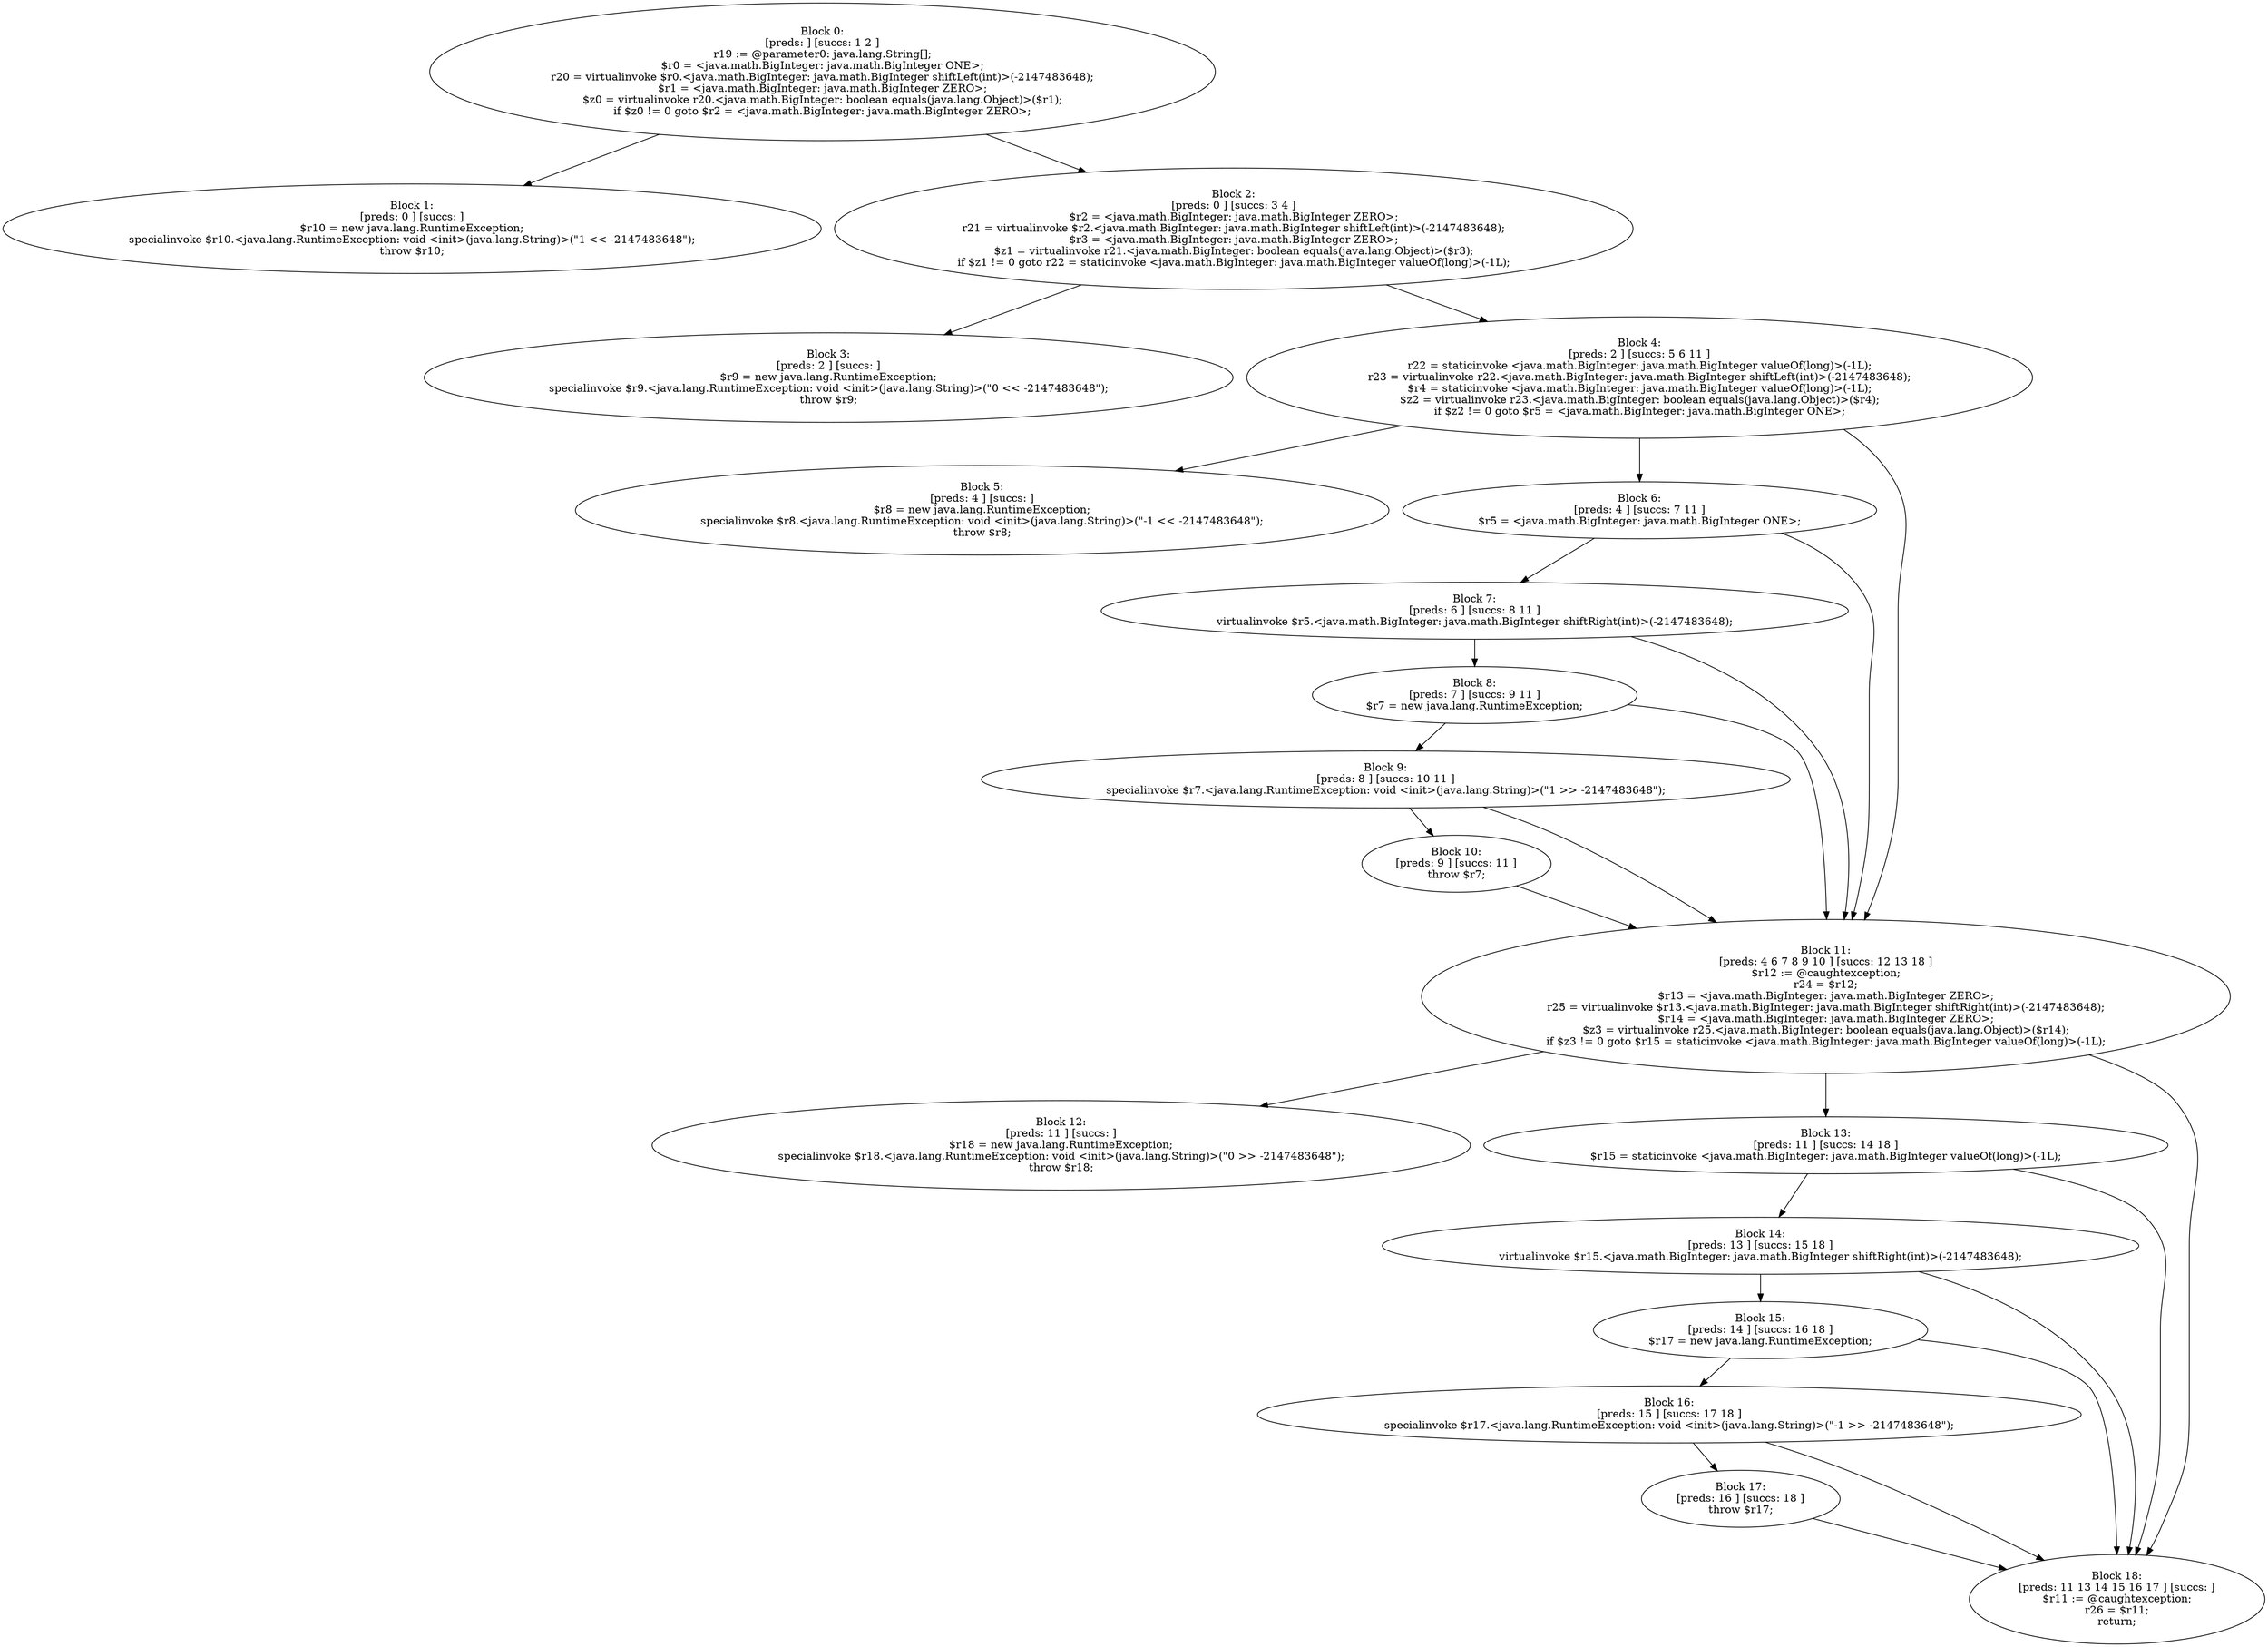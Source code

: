 digraph "unitGraph" {
    "Block 0:
[preds: ] [succs: 1 2 ]
r19 := @parameter0: java.lang.String[];
$r0 = <java.math.BigInteger: java.math.BigInteger ONE>;
r20 = virtualinvoke $r0.<java.math.BigInteger: java.math.BigInteger shiftLeft(int)>(-2147483648);
$r1 = <java.math.BigInteger: java.math.BigInteger ZERO>;
$z0 = virtualinvoke r20.<java.math.BigInteger: boolean equals(java.lang.Object)>($r1);
if $z0 != 0 goto $r2 = <java.math.BigInteger: java.math.BigInteger ZERO>;
"
    "Block 1:
[preds: 0 ] [succs: ]
$r10 = new java.lang.RuntimeException;
specialinvoke $r10.<java.lang.RuntimeException: void <init>(java.lang.String)>(\"1 << -2147483648\");
throw $r10;
"
    "Block 2:
[preds: 0 ] [succs: 3 4 ]
$r2 = <java.math.BigInteger: java.math.BigInteger ZERO>;
r21 = virtualinvoke $r2.<java.math.BigInteger: java.math.BigInteger shiftLeft(int)>(-2147483648);
$r3 = <java.math.BigInteger: java.math.BigInteger ZERO>;
$z1 = virtualinvoke r21.<java.math.BigInteger: boolean equals(java.lang.Object)>($r3);
if $z1 != 0 goto r22 = staticinvoke <java.math.BigInteger: java.math.BigInteger valueOf(long)>(-1L);
"
    "Block 3:
[preds: 2 ] [succs: ]
$r9 = new java.lang.RuntimeException;
specialinvoke $r9.<java.lang.RuntimeException: void <init>(java.lang.String)>(\"0 << -2147483648\");
throw $r9;
"
    "Block 4:
[preds: 2 ] [succs: 5 6 11 ]
r22 = staticinvoke <java.math.BigInteger: java.math.BigInteger valueOf(long)>(-1L);
r23 = virtualinvoke r22.<java.math.BigInteger: java.math.BigInteger shiftLeft(int)>(-2147483648);
$r4 = staticinvoke <java.math.BigInteger: java.math.BigInteger valueOf(long)>(-1L);
$z2 = virtualinvoke r23.<java.math.BigInteger: boolean equals(java.lang.Object)>($r4);
if $z2 != 0 goto $r5 = <java.math.BigInteger: java.math.BigInteger ONE>;
"
    "Block 5:
[preds: 4 ] [succs: ]
$r8 = new java.lang.RuntimeException;
specialinvoke $r8.<java.lang.RuntimeException: void <init>(java.lang.String)>(\"-1 << -2147483648\");
throw $r8;
"
    "Block 6:
[preds: 4 ] [succs: 7 11 ]
$r5 = <java.math.BigInteger: java.math.BigInteger ONE>;
"
    "Block 7:
[preds: 6 ] [succs: 8 11 ]
virtualinvoke $r5.<java.math.BigInteger: java.math.BigInteger shiftRight(int)>(-2147483648);
"
    "Block 8:
[preds: 7 ] [succs: 9 11 ]
$r7 = new java.lang.RuntimeException;
"
    "Block 9:
[preds: 8 ] [succs: 10 11 ]
specialinvoke $r7.<java.lang.RuntimeException: void <init>(java.lang.String)>(\"1 >> -2147483648\");
"
    "Block 10:
[preds: 9 ] [succs: 11 ]
throw $r7;
"
    "Block 11:
[preds: 4 6 7 8 9 10 ] [succs: 12 13 18 ]
$r12 := @caughtexception;
r24 = $r12;
$r13 = <java.math.BigInteger: java.math.BigInteger ZERO>;
r25 = virtualinvoke $r13.<java.math.BigInteger: java.math.BigInteger shiftRight(int)>(-2147483648);
$r14 = <java.math.BigInteger: java.math.BigInteger ZERO>;
$z3 = virtualinvoke r25.<java.math.BigInteger: boolean equals(java.lang.Object)>($r14);
if $z3 != 0 goto $r15 = staticinvoke <java.math.BigInteger: java.math.BigInteger valueOf(long)>(-1L);
"
    "Block 12:
[preds: 11 ] [succs: ]
$r18 = new java.lang.RuntimeException;
specialinvoke $r18.<java.lang.RuntimeException: void <init>(java.lang.String)>(\"0 >> -2147483648\");
throw $r18;
"
    "Block 13:
[preds: 11 ] [succs: 14 18 ]
$r15 = staticinvoke <java.math.BigInteger: java.math.BigInteger valueOf(long)>(-1L);
"
    "Block 14:
[preds: 13 ] [succs: 15 18 ]
virtualinvoke $r15.<java.math.BigInteger: java.math.BigInteger shiftRight(int)>(-2147483648);
"
    "Block 15:
[preds: 14 ] [succs: 16 18 ]
$r17 = new java.lang.RuntimeException;
"
    "Block 16:
[preds: 15 ] [succs: 17 18 ]
specialinvoke $r17.<java.lang.RuntimeException: void <init>(java.lang.String)>(\"-1 >> -2147483648\");
"
    "Block 17:
[preds: 16 ] [succs: 18 ]
throw $r17;
"
    "Block 18:
[preds: 11 13 14 15 16 17 ] [succs: ]
$r11 := @caughtexception;
r26 = $r11;
return;
"
    "Block 0:
[preds: ] [succs: 1 2 ]
r19 := @parameter0: java.lang.String[];
$r0 = <java.math.BigInteger: java.math.BigInteger ONE>;
r20 = virtualinvoke $r0.<java.math.BigInteger: java.math.BigInteger shiftLeft(int)>(-2147483648);
$r1 = <java.math.BigInteger: java.math.BigInteger ZERO>;
$z0 = virtualinvoke r20.<java.math.BigInteger: boolean equals(java.lang.Object)>($r1);
if $z0 != 0 goto $r2 = <java.math.BigInteger: java.math.BigInteger ZERO>;
"->"Block 1:
[preds: 0 ] [succs: ]
$r10 = new java.lang.RuntimeException;
specialinvoke $r10.<java.lang.RuntimeException: void <init>(java.lang.String)>(\"1 << -2147483648\");
throw $r10;
";
    "Block 0:
[preds: ] [succs: 1 2 ]
r19 := @parameter0: java.lang.String[];
$r0 = <java.math.BigInteger: java.math.BigInteger ONE>;
r20 = virtualinvoke $r0.<java.math.BigInteger: java.math.BigInteger shiftLeft(int)>(-2147483648);
$r1 = <java.math.BigInteger: java.math.BigInteger ZERO>;
$z0 = virtualinvoke r20.<java.math.BigInteger: boolean equals(java.lang.Object)>($r1);
if $z0 != 0 goto $r2 = <java.math.BigInteger: java.math.BigInteger ZERO>;
"->"Block 2:
[preds: 0 ] [succs: 3 4 ]
$r2 = <java.math.BigInteger: java.math.BigInteger ZERO>;
r21 = virtualinvoke $r2.<java.math.BigInteger: java.math.BigInteger shiftLeft(int)>(-2147483648);
$r3 = <java.math.BigInteger: java.math.BigInteger ZERO>;
$z1 = virtualinvoke r21.<java.math.BigInteger: boolean equals(java.lang.Object)>($r3);
if $z1 != 0 goto r22 = staticinvoke <java.math.BigInteger: java.math.BigInteger valueOf(long)>(-1L);
";
    "Block 2:
[preds: 0 ] [succs: 3 4 ]
$r2 = <java.math.BigInteger: java.math.BigInteger ZERO>;
r21 = virtualinvoke $r2.<java.math.BigInteger: java.math.BigInteger shiftLeft(int)>(-2147483648);
$r3 = <java.math.BigInteger: java.math.BigInteger ZERO>;
$z1 = virtualinvoke r21.<java.math.BigInteger: boolean equals(java.lang.Object)>($r3);
if $z1 != 0 goto r22 = staticinvoke <java.math.BigInteger: java.math.BigInteger valueOf(long)>(-1L);
"->"Block 3:
[preds: 2 ] [succs: ]
$r9 = new java.lang.RuntimeException;
specialinvoke $r9.<java.lang.RuntimeException: void <init>(java.lang.String)>(\"0 << -2147483648\");
throw $r9;
";
    "Block 2:
[preds: 0 ] [succs: 3 4 ]
$r2 = <java.math.BigInteger: java.math.BigInteger ZERO>;
r21 = virtualinvoke $r2.<java.math.BigInteger: java.math.BigInteger shiftLeft(int)>(-2147483648);
$r3 = <java.math.BigInteger: java.math.BigInteger ZERO>;
$z1 = virtualinvoke r21.<java.math.BigInteger: boolean equals(java.lang.Object)>($r3);
if $z1 != 0 goto r22 = staticinvoke <java.math.BigInteger: java.math.BigInteger valueOf(long)>(-1L);
"->"Block 4:
[preds: 2 ] [succs: 5 6 11 ]
r22 = staticinvoke <java.math.BigInteger: java.math.BigInteger valueOf(long)>(-1L);
r23 = virtualinvoke r22.<java.math.BigInteger: java.math.BigInteger shiftLeft(int)>(-2147483648);
$r4 = staticinvoke <java.math.BigInteger: java.math.BigInteger valueOf(long)>(-1L);
$z2 = virtualinvoke r23.<java.math.BigInteger: boolean equals(java.lang.Object)>($r4);
if $z2 != 0 goto $r5 = <java.math.BigInteger: java.math.BigInteger ONE>;
";
    "Block 4:
[preds: 2 ] [succs: 5 6 11 ]
r22 = staticinvoke <java.math.BigInteger: java.math.BigInteger valueOf(long)>(-1L);
r23 = virtualinvoke r22.<java.math.BigInteger: java.math.BigInteger shiftLeft(int)>(-2147483648);
$r4 = staticinvoke <java.math.BigInteger: java.math.BigInteger valueOf(long)>(-1L);
$z2 = virtualinvoke r23.<java.math.BigInteger: boolean equals(java.lang.Object)>($r4);
if $z2 != 0 goto $r5 = <java.math.BigInteger: java.math.BigInteger ONE>;
"->"Block 5:
[preds: 4 ] [succs: ]
$r8 = new java.lang.RuntimeException;
specialinvoke $r8.<java.lang.RuntimeException: void <init>(java.lang.String)>(\"-1 << -2147483648\");
throw $r8;
";
    "Block 4:
[preds: 2 ] [succs: 5 6 11 ]
r22 = staticinvoke <java.math.BigInteger: java.math.BigInteger valueOf(long)>(-1L);
r23 = virtualinvoke r22.<java.math.BigInteger: java.math.BigInteger shiftLeft(int)>(-2147483648);
$r4 = staticinvoke <java.math.BigInteger: java.math.BigInteger valueOf(long)>(-1L);
$z2 = virtualinvoke r23.<java.math.BigInteger: boolean equals(java.lang.Object)>($r4);
if $z2 != 0 goto $r5 = <java.math.BigInteger: java.math.BigInteger ONE>;
"->"Block 6:
[preds: 4 ] [succs: 7 11 ]
$r5 = <java.math.BigInteger: java.math.BigInteger ONE>;
";
    "Block 4:
[preds: 2 ] [succs: 5 6 11 ]
r22 = staticinvoke <java.math.BigInteger: java.math.BigInteger valueOf(long)>(-1L);
r23 = virtualinvoke r22.<java.math.BigInteger: java.math.BigInteger shiftLeft(int)>(-2147483648);
$r4 = staticinvoke <java.math.BigInteger: java.math.BigInteger valueOf(long)>(-1L);
$z2 = virtualinvoke r23.<java.math.BigInteger: boolean equals(java.lang.Object)>($r4);
if $z2 != 0 goto $r5 = <java.math.BigInteger: java.math.BigInteger ONE>;
"->"Block 11:
[preds: 4 6 7 8 9 10 ] [succs: 12 13 18 ]
$r12 := @caughtexception;
r24 = $r12;
$r13 = <java.math.BigInteger: java.math.BigInteger ZERO>;
r25 = virtualinvoke $r13.<java.math.BigInteger: java.math.BigInteger shiftRight(int)>(-2147483648);
$r14 = <java.math.BigInteger: java.math.BigInteger ZERO>;
$z3 = virtualinvoke r25.<java.math.BigInteger: boolean equals(java.lang.Object)>($r14);
if $z3 != 0 goto $r15 = staticinvoke <java.math.BigInteger: java.math.BigInteger valueOf(long)>(-1L);
";
    "Block 6:
[preds: 4 ] [succs: 7 11 ]
$r5 = <java.math.BigInteger: java.math.BigInteger ONE>;
"->"Block 7:
[preds: 6 ] [succs: 8 11 ]
virtualinvoke $r5.<java.math.BigInteger: java.math.BigInteger shiftRight(int)>(-2147483648);
";
    "Block 6:
[preds: 4 ] [succs: 7 11 ]
$r5 = <java.math.BigInteger: java.math.BigInteger ONE>;
"->"Block 11:
[preds: 4 6 7 8 9 10 ] [succs: 12 13 18 ]
$r12 := @caughtexception;
r24 = $r12;
$r13 = <java.math.BigInteger: java.math.BigInteger ZERO>;
r25 = virtualinvoke $r13.<java.math.BigInteger: java.math.BigInteger shiftRight(int)>(-2147483648);
$r14 = <java.math.BigInteger: java.math.BigInteger ZERO>;
$z3 = virtualinvoke r25.<java.math.BigInteger: boolean equals(java.lang.Object)>($r14);
if $z3 != 0 goto $r15 = staticinvoke <java.math.BigInteger: java.math.BigInteger valueOf(long)>(-1L);
";
    "Block 7:
[preds: 6 ] [succs: 8 11 ]
virtualinvoke $r5.<java.math.BigInteger: java.math.BigInteger shiftRight(int)>(-2147483648);
"->"Block 8:
[preds: 7 ] [succs: 9 11 ]
$r7 = new java.lang.RuntimeException;
";
    "Block 7:
[preds: 6 ] [succs: 8 11 ]
virtualinvoke $r5.<java.math.BigInteger: java.math.BigInteger shiftRight(int)>(-2147483648);
"->"Block 11:
[preds: 4 6 7 8 9 10 ] [succs: 12 13 18 ]
$r12 := @caughtexception;
r24 = $r12;
$r13 = <java.math.BigInteger: java.math.BigInteger ZERO>;
r25 = virtualinvoke $r13.<java.math.BigInteger: java.math.BigInteger shiftRight(int)>(-2147483648);
$r14 = <java.math.BigInteger: java.math.BigInteger ZERO>;
$z3 = virtualinvoke r25.<java.math.BigInteger: boolean equals(java.lang.Object)>($r14);
if $z3 != 0 goto $r15 = staticinvoke <java.math.BigInteger: java.math.BigInteger valueOf(long)>(-1L);
";
    "Block 8:
[preds: 7 ] [succs: 9 11 ]
$r7 = new java.lang.RuntimeException;
"->"Block 9:
[preds: 8 ] [succs: 10 11 ]
specialinvoke $r7.<java.lang.RuntimeException: void <init>(java.lang.String)>(\"1 >> -2147483648\");
";
    "Block 8:
[preds: 7 ] [succs: 9 11 ]
$r7 = new java.lang.RuntimeException;
"->"Block 11:
[preds: 4 6 7 8 9 10 ] [succs: 12 13 18 ]
$r12 := @caughtexception;
r24 = $r12;
$r13 = <java.math.BigInteger: java.math.BigInteger ZERO>;
r25 = virtualinvoke $r13.<java.math.BigInteger: java.math.BigInteger shiftRight(int)>(-2147483648);
$r14 = <java.math.BigInteger: java.math.BigInteger ZERO>;
$z3 = virtualinvoke r25.<java.math.BigInteger: boolean equals(java.lang.Object)>($r14);
if $z3 != 0 goto $r15 = staticinvoke <java.math.BigInteger: java.math.BigInteger valueOf(long)>(-1L);
";
    "Block 9:
[preds: 8 ] [succs: 10 11 ]
specialinvoke $r7.<java.lang.RuntimeException: void <init>(java.lang.String)>(\"1 >> -2147483648\");
"->"Block 10:
[preds: 9 ] [succs: 11 ]
throw $r7;
";
    "Block 9:
[preds: 8 ] [succs: 10 11 ]
specialinvoke $r7.<java.lang.RuntimeException: void <init>(java.lang.String)>(\"1 >> -2147483648\");
"->"Block 11:
[preds: 4 6 7 8 9 10 ] [succs: 12 13 18 ]
$r12 := @caughtexception;
r24 = $r12;
$r13 = <java.math.BigInteger: java.math.BigInteger ZERO>;
r25 = virtualinvoke $r13.<java.math.BigInteger: java.math.BigInteger shiftRight(int)>(-2147483648);
$r14 = <java.math.BigInteger: java.math.BigInteger ZERO>;
$z3 = virtualinvoke r25.<java.math.BigInteger: boolean equals(java.lang.Object)>($r14);
if $z3 != 0 goto $r15 = staticinvoke <java.math.BigInteger: java.math.BigInteger valueOf(long)>(-1L);
";
    "Block 10:
[preds: 9 ] [succs: 11 ]
throw $r7;
"->"Block 11:
[preds: 4 6 7 8 9 10 ] [succs: 12 13 18 ]
$r12 := @caughtexception;
r24 = $r12;
$r13 = <java.math.BigInteger: java.math.BigInteger ZERO>;
r25 = virtualinvoke $r13.<java.math.BigInteger: java.math.BigInteger shiftRight(int)>(-2147483648);
$r14 = <java.math.BigInteger: java.math.BigInteger ZERO>;
$z3 = virtualinvoke r25.<java.math.BigInteger: boolean equals(java.lang.Object)>($r14);
if $z3 != 0 goto $r15 = staticinvoke <java.math.BigInteger: java.math.BigInteger valueOf(long)>(-1L);
";
    "Block 11:
[preds: 4 6 7 8 9 10 ] [succs: 12 13 18 ]
$r12 := @caughtexception;
r24 = $r12;
$r13 = <java.math.BigInteger: java.math.BigInteger ZERO>;
r25 = virtualinvoke $r13.<java.math.BigInteger: java.math.BigInteger shiftRight(int)>(-2147483648);
$r14 = <java.math.BigInteger: java.math.BigInteger ZERO>;
$z3 = virtualinvoke r25.<java.math.BigInteger: boolean equals(java.lang.Object)>($r14);
if $z3 != 0 goto $r15 = staticinvoke <java.math.BigInteger: java.math.BigInteger valueOf(long)>(-1L);
"->"Block 12:
[preds: 11 ] [succs: ]
$r18 = new java.lang.RuntimeException;
specialinvoke $r18.<java.lang.RuntimeException: void <init>(java.lang.String)>(\"0 >> -2147483648\");
throw $r18;
";
    "Block 11:
[preds: 4 6 7 8 9 10 ] [succs: 12 13 18 ]
$r12 := @caughtexception;
r24 = $r12;
$r13 = <java.math.BigInteger: java.math.BigInteger ZERO>;
r25 = virtualinvoke $r13.<java.math.BigInteger: java.math.BigInteger shiftRight(int)>(-2147483648);
$r14 = <java.math.BigInteger: java.math.BigInteger ZERO>;
$z3 = virtualinvoke r25.<java.math.BigInteger: boolean equals(java.lang.Object)>($r14);
if $z3 != 0 goto $r15 = staticinvoke <java.math.BigInteger: java.math.BigInteger valueOf(long)>(-1L);
"->"Block 13:
[preds: 11 ] [succs: 14 18 ]
$r15 = staticinvoke <java.math.BigInteger: java.math.BigInteger valueOf(long)>(-1L);
";
    "Block 11:
[preds: 4 6 7 8 9 10 ] [succs: 12 13 18 ]
$r12 := @caughtexception;
r24 = $r12;
$r13 = <java.math.BigInteger: java.math.BigInteger ZERO>;
r25 = virtualinvoke $r13.<java.math.BigInteger: java.math.BigInteger shiftRight(int)>(-2147483648);
$r14 = <java.math.BigInteger: java.math.BigInteger ZERO>;
$z3 = virtualinvoke r25.<java.math.BigInteger: boolean equals(java.lang.Object)>($r14);
if $z3 != 0 goto $r15 = staticinvoke <java.math.BigInteger: java.math.BigInteger valueOf(long)>(-1L);
"->"Block 18:
[preds: 11 13 14 15 16 17 ] [succs: ]
$r11 := @caughtexception;
r26 = $r11;
return;
";
    "Block 13:
[preds: 11 ] [succs: 14 18 ]
$r15 = staticinvoke <java.math.BigInteger: java.math.BigInteger valueOf(long)>(-1L);
"->"Block 14:
[preds: 13 ] [succs: 15 18 ]
virtualinvoke $r15.<java.math.BigInteger: java.math.BigInteger shiftRight(int)>(-2147483648);
";
    "Block 13:
[preds: 11 ] [succs: 14 18 ]
$r15 = staticinvoke <java.math.BigInteger: java.math.BigInteger valueOf(long)>(-1L);
"->"Block 18:
[preds: 11 13 14 15 16 17 ] [succs: ]
$r11 := @caughtexception;
r26 = $r11;
return;
";
    "Block 14:
[preds: 13 ] [succs: 15 18 ]
virtualinvoke $r15.<java.math.BigInteger: java.math.BigInteger shiftRight(int)>(-2147483648);
"->"Block 15:
[preds: 14 ] [succs: 16 18 ]
$r17 = new java.lang.RuntimeException;
";
    "Block 14:
[preds: 13 ] [succs: 15 18 ]
virtualinvoke $r15.<java.math.BigInteger: java.math.BigInteger shiftRight(int)>(-2147483648);
"->"Block 18:
[preds: 11 13 14 15 16 17 ] [succs: ]
$r11 := @caughtexception;
r26 = $r11;
return;
";
    "Block 15:
[preds: 14 ] [succs: 16 18 ]
$r17 = new java.lang.RuntimeException;
"->"Block 16:
[preds: 15 ] [succs: 17 18 ]
specialinvoke $r17.<java.lang.RuntimeException: void <init>(java.lang.String)>(\"-1 >> -2147483648\");
";
    "Block 15:
[preds: 14 ] [succs: 16 18 ]
$r17 = new java.lang.RuntimeException;
"->"Block 18:
[preds: 11 13 14 15 16 17 ] [succs: ]
$r11 := @caughtexception;
r26 = $r11;
return;
";
    "Block 16:
[preds: 15 ] [succs: 17 18 ]
specialinvoke $r17.<java.lang.RuntimeException: void <init>(java.lang.String)>(\"-1 >> -2147483648\");
"->"Block 17:
[preds: 16 ] [succs: 18 ]
throw $r17;
";
    "Block 16:
[preds: 15 ] [succs: 17 18 ]
specialinvoke $r17.<java.lang.RuntimeException: void <init>(java.lang.String)>(\"-1 >> -2147483648\");
"->"Block 18:
[preds: 11 13 14 15 16 17 ] [succs: ]
$r11 := @caughtexception;
r26 = $r11;
return;
";
    "Block 17:
[preds: 16 ] [succs: 18 ]
throw $r17;
"->"Block 18:
[preds: 11 13 14 15 16 17 ] [succs: ]
$r11 := @caughtexception;
r26 = $r11;
return;
";
}

